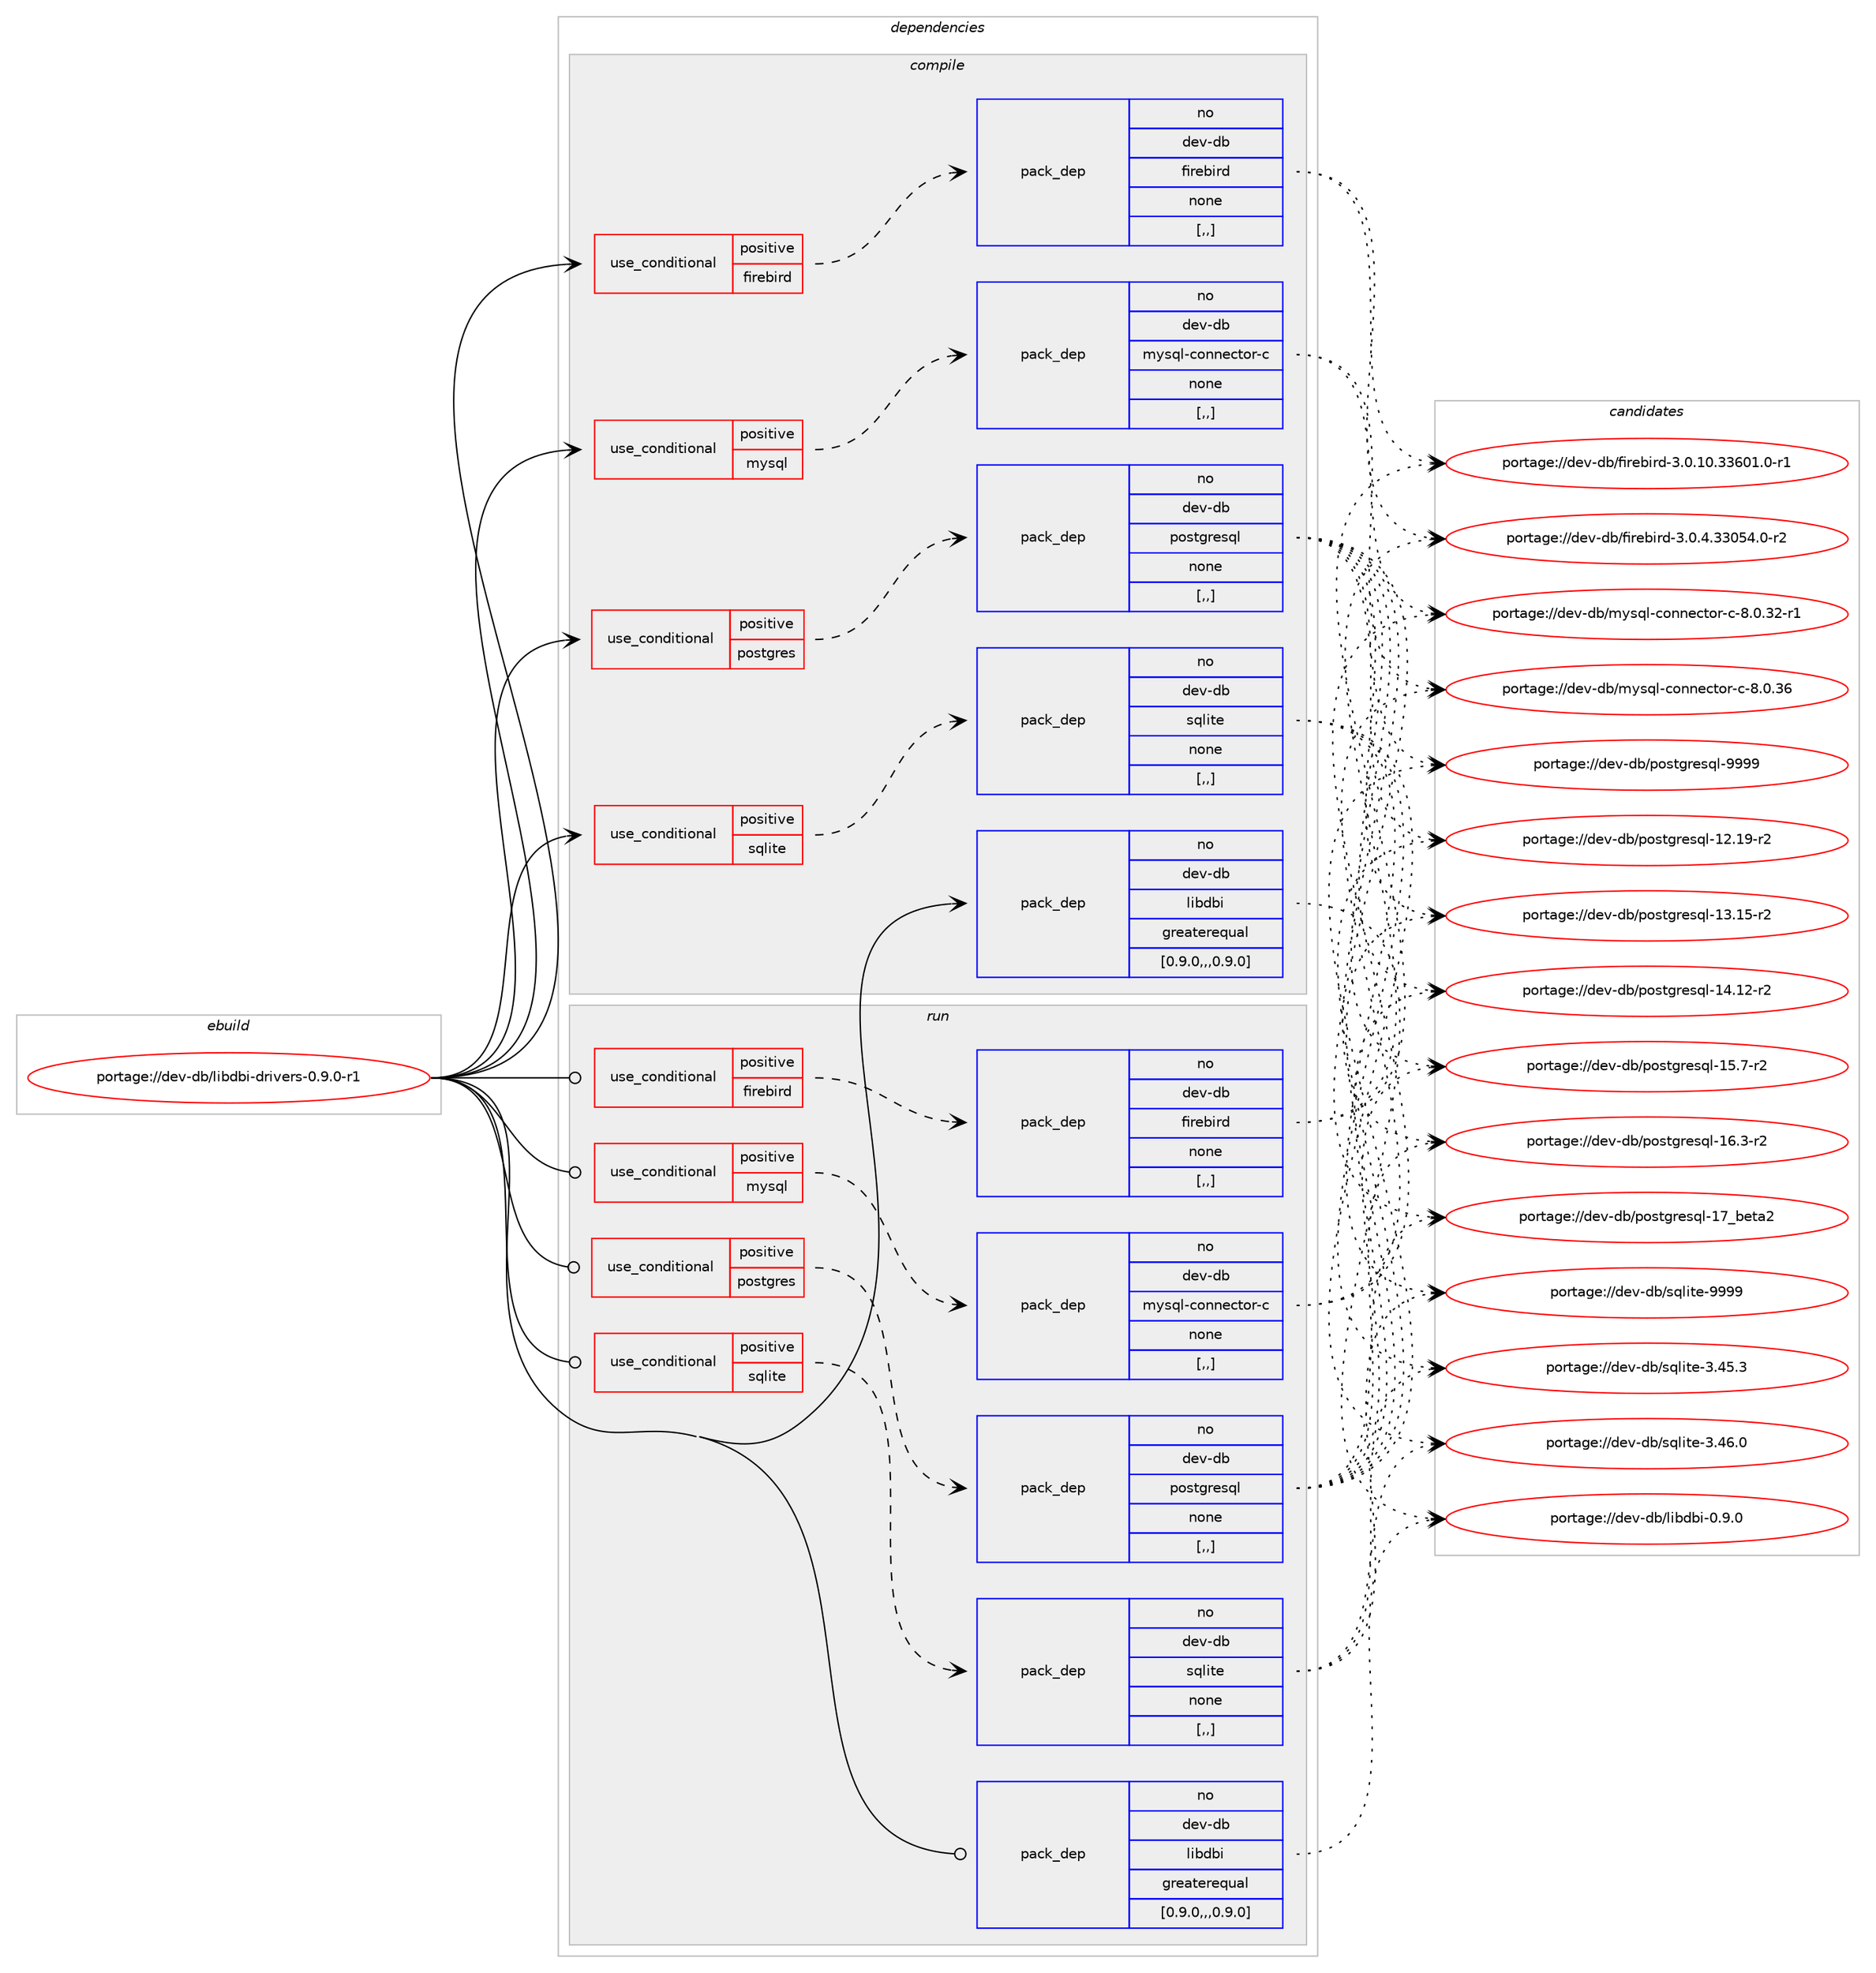 digraph prolog {

# *************
# Graph options
# *************

newrank=true;
concentrate=true;
compound=true;
graph [rankdir=LR,fontname=Helvetica,fontsize=10,ranksep=1.5];#, ranksep=2.5, nodesep=0.2];
edge  [arrowhead=vee];
node  [fontname=Helvetica,fontsize=10];

# **********
# The ebuild
# **********

subgraph cluster_leftcol {
color=gray;
rank=same;
label=<<i>ebuild</i>>;
id [label="portage://dev-db/libdbi-drivers-0.9.0-r1", color=red, width=4, href="../dev-db/libdbi-drivers-0.9.0-r1.svg"];
}

# ****************
# The dependencies
# ****************

subgraph cluster_midcol {
color=gray;
label=<<i>dependencies</i>>;
subgraph cluster_compile {
fillcolor="#eeeeee";
style=filled;
label=<<i>compile</i>>;
subgraph cond16660 {
dependency64422 [label=<<TABLE BORDER="0" CELLBORDER="1" CELLSPACING="0" CELLPADDING="4"><TR><TD ROWSPAN="3" CELLPADDING="10">use_conditional</TD></TR><TR><TD>positive</TD></TR><TR><TD>firebird</TD></TR></TABLE>>, shape=none, color=red];
subgraph pack46867 {
dependency64423 [label=<<TABLE BORDER="0" CELLBORDER="1" CELLSPACING="0" CELLPADDING="4" WIDTH="220"><TR><TD ROWSPAN="6" CELLPADDING="30">pack_dep</TD></TR><TR><TD WIDTH="110">no</TD></TR><TR><TD>dev-db</TD></TR><TR><TD>firebird</TD></TR><TR><TD>none</TD></TR><TR><TD>[,,]</TD></TR></TABLE>>, shape=none, color=blue];
}
dependency64422:e -> dependency64423:w [weight=20,style="dashed",arrowhead="vee"];
}
id:e -> dependency64422:w [weight=20,style="solid",arrowhead="vee"];
subgraph cond16661 {
dependency64424 [label=<<TABLE BORDER="0" CELLBORDER="1" CELLSPACING="0" CELLPADDING="4"><TR><TD ROWSPAN="3" CELLPADDING="10">use_conditional</TD></TR><TR><TD>positive</TD></TR><TR><TD>mysql</TD></TR></TABLE>>, shape=none, color=red];
subgraph pack46868 {
dependency64425 [label=<<TABLE BORDER="0" CELLBORDER="1" CELLSPACING="0" CELLPADDING="4" WIDTH="220"><TR><TD ROWSPAN="6" CELLPADDING="30">pack_dep</TD></TR><TR><TD WIDTH="110">no</TD></TR><TR><TD>dev-db</TD></TR><TR><TD>mysql-connector-c</TD></TR><TR><TD>none</TD></TR><TR><TD>[,,]</TD></TR></TABLE>>, shape=none, color=blue];
}
dependency64424:e -> dependency64425:w [weight=20,style="dashed",arrowhead="vee"];
}
id:e -> dependency64424:w [weight=20,style="solid",arrowhead="vee"];
subgraph cond16662 {
dependency64426 [label=<<TABLE BORDER="0" CELLBORDER="1" CELLSPACING="0" CELLPADDING="4"><TR><TD ROWSPAN="3" CELLPADDING="10">use_conditional</TD></TR><TR><TD>positive</TD></TR><TR><TD>postgres</TD></TR></TABLE>>, shape=none, color=red];
subgraph pack46869 {
dependency64427 [label=<<TABLE BORDER="0" CELLBORDER="1" CELLSPACING="0" CELLPADDING="4" WIDTH="220"><TR><TD ROWSPAN="6" CELLPADDING="30">pack_dep</TD></TR><TR><TD WIDTH="110">no</TD></TR><TR><TD>dev-db</TD></TR><TR><TD>postgresql</TD></TR><TR><TD>none</TD></TR><TR><TD>[,,]</TD></TR></TABLE>>, shape=none, color=blue];
}
dependency64426:e -> dependency64427:w [weight=20,style="dashed",arrowhead="vee"];
}
id:e -> dependency64426:w [weight=20,style="solid",arrowhead="vee"];
subgraph cond16663 {
dependency64428 [label=<<TABLE BORDER="0" CELLBORDER="1" CELLSPACING="0" CELLPADDING="4"><TR><TD ROWSPAN="3" CELLPADDING="10">use_conditional</TD></TR><TR><TD>positive</TD></TR><TR><TD>sqlite</TD></TR></TABLE>>, shape=none, color=red];
subgraph pack46870 {
dependency64429 [label=<<TABLE BORDER="0" CELLBORDER="1" CELLSPACING="0" CELLPADDING="4" WIDTH="220"><TR><TD ROWSPAN="6" CELLPADDING="30">pack_dep</TD></TR><TR><TD WIDTH="110">no</TD></TR><TR><TD>dev-db</TD></TR><TR><TD>sqlite</TD></TR><TR><TD>none</TD></TR><TR><TD>[,,]</TD></TR></TABLE>>, shape=none, color=blue];
}
dependency64428:e -> dependency64429:w [weight=20,style="dashed",arrowhead="vee"];
}
id:e -> dependency64428:w [weight=20,style="solid",arrowhead="vee"];
subgraph pack46871 {
dependency64430 [label=<<TABLE BORDER="0" CELLBORDER="1" CELLSPACING="0" CELLPADDING="4" WIDTH="220"><TR><TD ROWSPAN="6" CELLPADDING="30">pack_dep</TD></TR><TR><TD WIDTH="110">no</TD></TR><TR><TD>dev-db</TD></TR><TR><TD>libdbi</TD></TR><TR><TD>greaterequal</TD></TR><TR><TD>[0.9.0,,,0.9.0]</TD></TR></TABLE>>, shape=none, color=blue];
}
id:e -> dependency64430:w [weight=20,style="solid",arrowhead="vee"];
}
subgraph cluster_compileandrun {
fillcolor="#eeeeee";
style=filled;
label=<<i>compile and run</i>>;
}
subgraph cluster_run {
fillcolor="#eeeeee";
style=filled;
label=<<i>run</i>>;
subgraph cond16664 {
dependency64431 [label=<<TABLE BORDER="0" CELLBORDER="1" CELLSPACING="0" CELLPADDING="4"><TR><TD ROWSPAN="3" CELLPADDING="10">use_conditional</TD></TR><TR><TD>positive</TD></TR><TR><TD>firebird</TD></TR></TABLE>>, shape=none, color=red];
subgraph pack46872 {
dependency64432 [label=<<TABLE BORDER="0" CELLBORDER="1" CELLSPACING="0" CELLPADDING="4" WIDTH="220"><TR><TD ROWSPAN="6" CELLPADDING="30">pack_dep</TD></TR><TR><TD WIDTH="110">no</TD></TR><TR><TD>dev-db</TD></TR><TR><TD>firebird</TD></TR><TR><TD>none</TD></TR><TR><TD>[,,]</TD></TR></TABLE>>, shape=none, color=blue];
}
dependency64431:e -> dependency64432:w [weight=20,style="dashed",arrowhead="vee"];
}
id:e -> dependency64431:w [weight=20,style="solid",arrowhead="odot"];
subgraph cond16665 {
dependency64433 [label=<<TABLE BORDER="0" CELLBORDER="1" CELLSPACING="0" CELLPADDING="4"><TR><TD ROWSPAN="3" CELLPADDING="10">use_conditional</TD></TR><TR><TD>positive</TD></TR><TR><TD>mysql</TD></TR></TABLE>>, shape=none, color=red];
subgraph pack46873 {
dependency64434 [label=<<TABLE BORDER="0" CELLBORDER="1" CELLSPACING="0" CELLPADDING="4" WIDTH="220"><TR><TD ROWSPAN="6" CELLPADDING="30">pack_dep</TD></TR><TR><TD WIDTH="110">no</TD></TR><TR><TD>dev-db</TD></TR><TR><TD>mysql-connector-c</TD></TR><TR><TD>none</TD></TR><TR><TD>[,,]</TD></TR></TABLE>>, shape=none, color=blue];
}
dependency64433:e -> dependency64434:w [weight=20,style="dashed",arrowhead="vee"];
}
id:e -> dependency64433:w [weight=20,style="solid",arrowhead="odot"];
subgraph cond16666 {
dependency64435 [label=<<TABLE BORDER="0" CELLBORDER="1" CELLSPACING="0" CELLPADDING="4"><TR><TD ROWSPAN="3" CELLPADDING="10">use_conditional</TD></TR><TR><TD>positive</TD></TR><TR><TD>postgres</TD></TR></TABLE>>, shape=none, color=red];
subgraph pack46874 {
dependency64436 [label=<<TABLE BORDER="0" CELLBORDER="1" CELLSPACING="0" CELLPADDING="4" WIDTH="220"><TR><TD ROWSPAN="6" CELLPADDING="30">pack_dep</TD></TR><TR><TD WIDTH="110">no</TD></TR><TR><TD>dev-db</TD></TR><TR><TD>postgresql</TD></TR><TR><TD>none</TD></TR><TR><TD>[,,]</TD></TR></TABLE>>, shape=none, color=blue];
}
dependency64435:e -> dependency64436:w [weight=20,style="dashed",arrowhead="vee"];
}
id:e -> dependency64435:w [weight=20,style="solid",arrowhead="odot"];
subgraph cond16667 {
dependency64437 [label=<<TABLE BORDER="0" CELLBORDER="1" CELLSPACING="0" CELLPADDING="4"><TR><TD ROWSPAN="3" CELLPADDING="10">use_conditional</TD></TR><TR><TD>positive</TD></TR><TR><TD>sqlite</TD></TR></TABLE>>, shape=none, color=red];
subgraph pack46875 {
dependency64438 [label=<<TABLE BORDER="0" CELLBORDER="1" CELLSPACING="0" CELLPADDING="4" WIDTH="220"><TR><TD ROWSPAN="6" CELLPADDING="30">pack_dep</TD></TR><TR><TD WIDTH="110">no</TD></TR><TR><TD>dev-db</TD></TR><TR><TD>sqlite</TD></TR><TR><TD>none</TD></TR><TR><TD>[,,]</TD></TR></TABLE>>, shape=none, color=blue];
}
dependency64437:e -> dependency64438:w [weight=20,style="dashed",arrowhead="vee"];
}
id:e -> dependency64437:w [weight=20,style="solid",arrowhead="odot"];
subgraph pack46876 {
dependency64439 [label=<<TABLE BORDER="0" CELLBORDER="1" CELLSPACING="0" CELLPADDING="4" WIDTH="220"><TR><TD ROWSPAN="6" CELLPADDING="30">pack_dep</TD></TR><TR><TD WIDTH="110">no</TD></TR><TR><TD>dev-db</TD></TR><TR><TD>libdbi</TD></TR><TR><TD>greaterequal</TD></TR><TR><TD>[0.9.0,,,0.9.0]</TD></TR></TABLE>>, shape=none, color=blue];
}
id:e -> dependency64439:w [weight=20,style="solid",arrowhead="odot"];
}
}

# **************
# The candidates
# **************

subgraph cluster_choices {
rank=same;
color=gray;
label=<<i>candidates</i>>;

subgraph choice46867 {
color=black;
nodesep=1;
choice100101118451009847102105114101981051141004551464846494846515154484946484511449 [label="portage://dev-db/firebird-3.0.10.33601.0-r1", color=red, width=4,href="../dev-db/firebird-3.0.10.33601.0-r1.svg"];
choice1001011184510098471021051141019810511410045514648465246515148535246484511450 [label="portage://dev-db/firebird-3.0.4.33054.0-r2", color=red, width=4,href="../dev-db/firebird-3.0.4.33054.0-r2.svg"];
dependency64423:e -> choice100101118451009847102105114101981051141004551464846494846515154484946484511449:w [style=dotted,weight="100"];
dependency64423:e -> choice1001011184510098471021051141019810511410045514648465246515148535246484511450:w [style=dotted,weight="100"];
}
subgraph choice46868 {
color=black;
nodesep=1;
choice1001011184510098471091211151131084599111110110101991161111144599455646484651504511449 [label="portage://dev-db/mysql-connector-c-8.0.32-r1", color=red, width=4,href="../dev-db/mysql-connector-c-8.0.32-r1.svg"];
choice100101118451009847109121115113108459911111011010199116111114459945564648465154 [label="portage://dev-db/mysql-connector-c-8.0.36", color=red, width=4,href="../dev-db/mysql-connector-c-8.0.36.svg"];
dependency64425:e -> choice1001011184510098471091211151131084599111110110101991161111144599455646484651504511449:w [style=dotted,weight="100"];
dependency64425:e -> choice100101118451009847109121115113108459911111011010199116111114459945564648465154:w [style=dotted,weight="100"];
}
subgraph choice46869 {
color=black;
nodesep=1;
choice1001011184510098471121111151161031141011151131084549504649574511450 [label="portage://dev-db/postgresql-12.19-r2", color=red, width=4,href="../dev-db/postgresql-12.19-r2.svg"];
choice1001011184510098471121111151161031141011151131084549514649534511450 [label="portage://dev-db/postgresql-13.15-r2", color=red, width=4,href="../dev-db/postgresql-13.15-r2.svg"];
choice1001011184510098471121111151161031141011151131084549524649504511450 [label="portage://dev-db/postgresql-14.12-r2", color=red, width=4,href="../dev-db/postgresql-14.12-r2.svg"];
choice10010111845100984711211111511610311410111511310845495346554511450 [label="portage://dev-db/postgresql-15.7-r2", color=red, width=4,href="../dev-db/postgresql-15.7-r2.svg"];
choice10010111845100984711211111511610311410111511310845495446514511450 [label="portage://dev-db/postgresql-16.3-r2", color=red, width=4,href="../dev-db/postgresql-16.3-r2.svg"];
choice10010111845100984711211111511610311410111511310845495595981011169750 [label="portage://dev-db/postgresql-17_beta2", color=red, width=4,href="../dev-db/postgresql-17_beta2.svg"];
choice1001011184510098471121111151161031141011151131084557575757 [label="portage://dev-db/postgresql-9999", color=red, width=4,href="../dev-db/postgresql-9999.svg"];
dependency64427:e -> choice1001011184510098471121111151161031141011151131084549504649574511450:w [style=dotted,weight="100"];
dependency64427:e -> choice1001011184510098471121111151161031141011151131084549514649534511450:w [style=dotted,weight="100"];
dependency64427:e -> choice1001011184510098471121111151161031141011151131084549524649504511450:w [style=dotted,weight="100"];
dependency64427:e -> choice10010111845100984711211111511610311410111511310845495346554511450:w [style=dotted,weight="100"];
dependency64427:e -> choice10010111845100984711211111511610311410111511310845495446514511450:w [style=dotted,weight="100"];
dependency64427:e -> choice10010111845100984711211111511610311410111511310845495595981011169750:w [style=dotted,weight="100"];
dependency64427:e -> choice1001011184510098471121111151161031141011151131084557575757:w [style=dotted,weight="100"];
}
subgraph choice46870 {
color=black;
nodesep=1;
choice10010111845100984711511310810511610145514652534651 [label="portage://dev-db/sqlite-3.45.3", color=red, width=4,href="../dev-db/sqlite-3.45.3.svg"];
choice10010111845100984711511310810511610145514652544648 [label="portage://dev-db/sqlite-3.46.0", color=red, width=4,href="../dev-db/sqlite-3.46.0.svg"];
choice1001011184510098471151131081051161014557575757 [label="portage://dev-db/sqlite-9999", color=red, width=4,href="../dev-db/sqlite-9999.svg"];
dependency64429:e -> choice10010111845100984711511310810511610145514652534651:w [style=dotted,weight="100"];
dependency64429:e -> choice10010111845100984711511310810511610145514652544648:w [style=dotted,weight="100"];
dependency64429:e -> choice1001011184510098471151131081051161014557575757:w [style=dotted,weight="100"];
}
subgraph choice46871 {
color=black;
nodesep=1;
choice1001011184510098471081059810098105454846574648 [label="portage://dev-db/libdbi-0.9.0", color=red, width=4,href="../dev-db/libdbi-0.9.0.svg"];
dependency64430:e -> choice1001011184510098471081059810098105454846574648:w [style=dotted,weight="100"];
}
subgraph choice46872 {
color=black;
nodesep=1;
choice100101118451009847102105114101981051141004551464846494846515154484946484511449 [label="portage://dev-db/firebird-3.0.10.33601.0-r1", color=red, width=4,href="../dev-db/firebird-3.0.10.33601.0-r1.svg"];
choice1001011184510098471021051141019810511410045514648465246515148535246484511450 [label="portage://dev-db/firebird-3.0.4.33054.0-r2", color=red, width=4,href="../dev-db/firebird-3.0.4.33054.0-r2.svg"];
dependency64432:e -> choice100101118451009847102105114101981051141004551464846494846515154484946484511449:w [style=dotted,weight="100"];
dependency64432:e -> choice1001011184510098471021051141019810511410045514648465246515148535246484511450:w [style=dotted,weight="100"];
}
subgraph choice46873 {
color=black;
nodesep=1;
choice1001011184510098471091211151131084599111110110101991161111144599455646484651504511449 [label="portage://dev-db/mysql-connector-c-8.0.32-r1", color=red, width=4,href="../dev-db/mysql-connector-c-8.0.32-r1.svg"];
choice100101118451009847109121115113108459911111011010199116111114459945564648465154 [label="portage://dev-db/mysql-connector-c-8.0.36", color=red, width=4,href="../dev-db/mysql-connector-c-8.0.36.svg"];
dependency64434:e -> choice1001011184510098471091211151131084599111110110101991161111144599455646484651504511449:w [style=dotted,weight="100"];
dependency64434:e -> choice100101118451009847109121115113108459911111011010199116111114459945564648465154:w [style=dotted,weight="100"];
}
subgraph choice46874 {
color=black;
nodesep=1;
choice1001011184510098471121111151161031141011151131084549504649574511450 [label="portage://dev-db/postgresql-12.19-r2", color=red, width=4,href="../dev-db/postgresql-12.19-r2.svg"];
choice1001011184510098471121111151161031141011151131084549514649534511450 [label="portage://dev-db/postgresql-13.15-r2", color=red, width=4,href="../dev-db/postgresql-13.15-r2.svg"];
choice1001011184510098471121111151161031141011151131084549524649504511450 [label="portage://dev-db/postgresql-14.12-r2", color=red, width=4,href="../dev-db/postgresql-14.12-r2.svg"];
choice10010111845100984711211111511610311410111511310845495346554511450 [label="portage://dev-db/postgresql-15.7-r2", color=red, width=4,href="../dev-db/postgresql-15.7-r2.svg"];
choice10010111845100984711211111511610311410111511310845495446514511450 [label="portage://dev-db/postgresql-16.3-r2", color=red, width=4,href="../dev-db/postgresql-16.3-r2.svg"];
choice10010111845100984711211111511610311410111511310845495595981011169750 [label="portage://dev-db/postgresql-17_beta2", color=red, width=4,href="../dev-db/postgresql-17_beta2.svg"];
choice1001011184510098471121111151161031141011151131084557575757 [label="portage://dev-db/postgresql-9999", color=red, width=4,href="../dev-db/postgresql-9999.svg"];
dependency64436:e -> choice1001011184510098471121111151161031141011151131084549504649574511450:w [style=dotted,weight="100"];
dependency64436:e -> choice1001011184510098471121111151161031141011151131084549514649534511450:w [style=dotted,weight="100"];
dependency64436:e -> choice1001011184510098471121111151161031141011151131084549524649504511450:w [style=dotted,weight="100"];
dependency64436:e -> choice10010111845100984711211111511610311410111511310845495346554511450:w [style=dotted,weight="100"];
dependency64436:e -> choice10010111845100984711211111511610311410111511310845495446514511450:w [style=dotted,weight="100"];
dependency64436:e -> choice10010111845100984711211111511610311410111511310845495595981011169750:w [style=dotted,weight="100"];
dependency64436:e -> choice1001011184510098471121111151161031141011151131084557575757:w [style=dotted,weight="100"];
}
subgraph choice46875 {
color=black;
nodesep=1;
choice10010111845100984711511310810511610145514652534651 [label="portage://dev-db/sqlite-3.45.3", color=red, width=4,href="../dev-db/sqlite-3.45.3.svg"];
choice10010111845100984711511310810511610145514652544648 [label="portage://dev-db/sqlite-3.46.0", color=red, width=4,href="../dev-db/sqlite-3.46.0.svg"];
choice1001011184510098471151131081051161014557575757 [label="portage://dev-db/sqlite-9999", color=red, width=4,href="../dev-db/sqlite-9999.svg"];
dependency64438:e -> choice10010111845100984711511310810511610145514652534651:w [style=dotted,weight="100"];
dependency64438:e -> choice10010111845100984711511310810511610145514652544648:w [style=dotted,weight="100"];
dependency64438:e -> choice1001011184510098471151131081051161014557575757:w [style=dotted,weight="100"];
}
subgraph choice46876 {
color=black;
nodesep=1;
choice1001011184510098471081059810098105454846574648 [label="portage://dev-db/libdbi-0.9.0", color=red, width=4,href="../dev-db/libdbi-0.9.0.svg"];
dependency64439:e -> choice1001011184510098471081059810098105454846574648:w [style=dotted,weight="100"];
}
}

}
